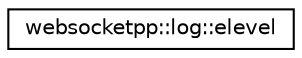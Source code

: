 digraph "Graphical Class Hierarchy"
{
  edge [fontname="Helvetica",fontsize="10",labelfontname="Helvetica",labelfontsize="10"];
  node [fontname="Helvetica",fontsize="10",shape=record];
  rankdir="LR";
  Node0 [label="websocketpp::log::elevel",height=0.2,width=0.4,color="black", fillcolor="white", style="filled",URL="$structwebsocketpp_1_1log_1_1elevel.html",tooltip="Package of log levels for logging errors. "];
}
